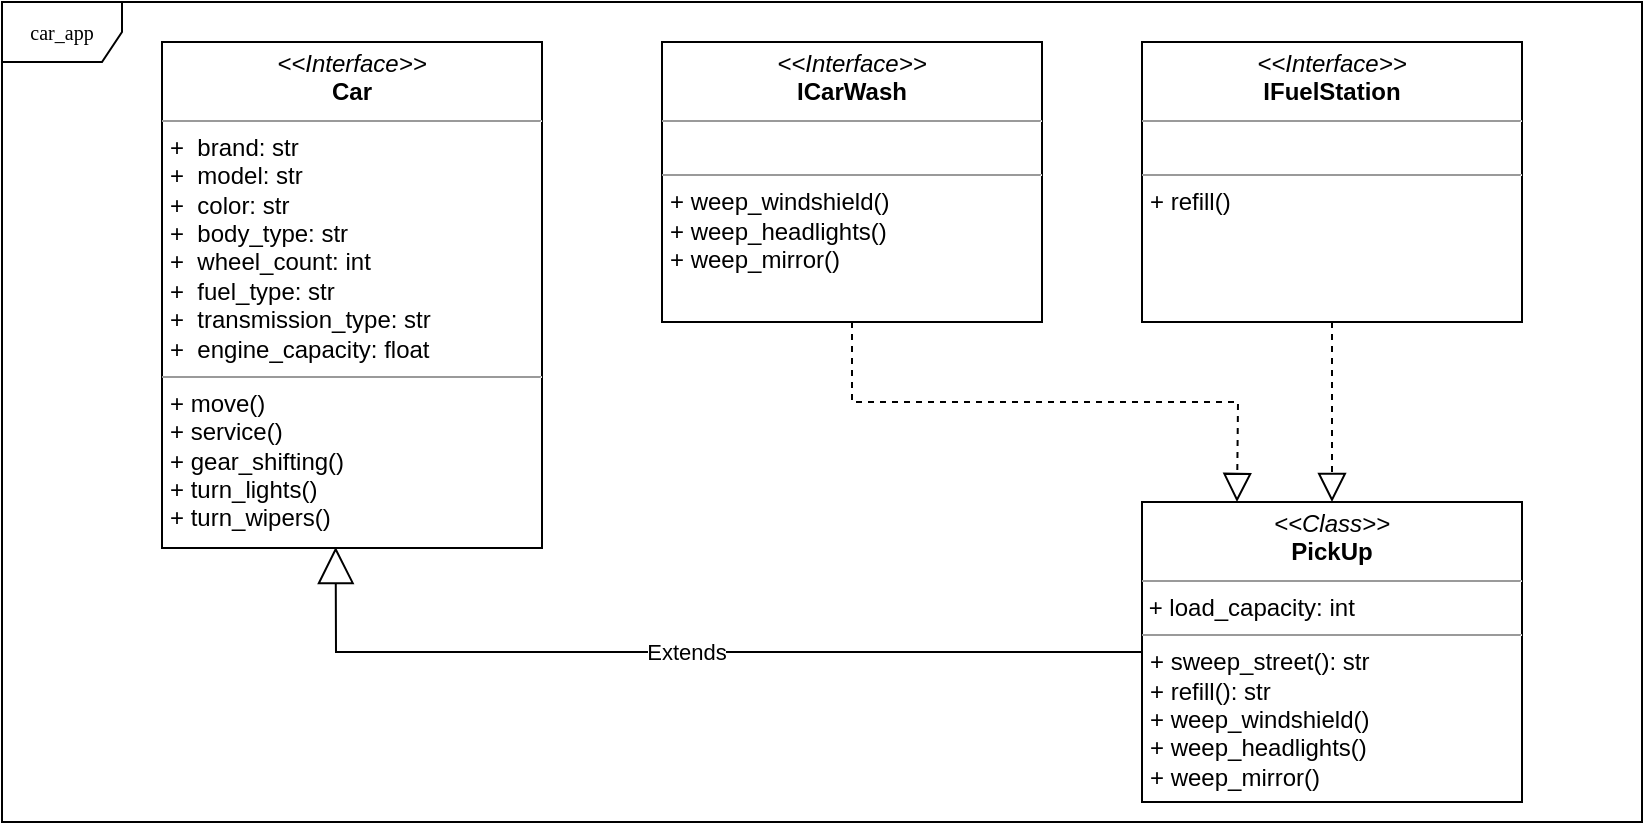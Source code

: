 <mxfile version="22.1.3" type="device">
  <diagram name="Page-1" id="c4acf3e9-155e-7222-9cf6-157b1a14988f">
    <mxGraphModel dx="1290" dy="534" grid="1" gridSize="10" guides="1" tooltips="1" connect="1" arrows="1" fold="1" page="1" pageScale="1" pageWidth="850" pageHeight="1100" background="none" math="0" shadow="0">
      <root>
        <mxCell id="0" />
        <mxCell id="1" parent="0" />
        <mxCell id="17acba5748e5396b-1" value="car_app" style="shape=umlFrame;whiteSpace=wrap;html=1;rounded=0;shadow=0;comic=0;labelBackgroundColor=none;strokeWidth=1;fontFamily=Verdana;fontSize=10;align=center;" parent="1" vertex="1">
          <mxGeometry x="20" y="20" width="820" height="410" as="geometry" />
        </mxCell>
        <mxCell id="5d2195bd80daf111-18" value="&lt;p style=&quot;margin:0px;margin-top:4px;text-align:center;&quot;&gt;&lt;i&gt;&amp;lt;&amp;lt;Interface&amp;gt;&amp;gt;&lt;/i&gt;&lt;br&gt;&lt;b&gt;Car&lt;/b&gt;&lt;/p&gt;&lt;hr size=&quot;1&quot;&gt;&lt;p style=&quot;margin:0px;margin-left:4px;&quot;&gt;+&amp;nbsp; brand: str&lt;/p&gt;&lt;p style=&quot;margin:0px;margin-left:4px;&quot;&gt;+&amp;nbsp; model: str&lt;/p&gt;&lt;p style=&quot;margin:0px;margin-left:4px;&quot;&gt;+&amp;nbsp; color: str&lt;/p&gt;&lt;p style=&quot;margin:0px;margin-left:4px;&quot;&gt;+&amp;nbsp; body_type: str&lt;/p&gt;&lt;p style=&quot;margin:0px;margin-left:4px;&quot;&gt;+&amp;nbsp; wheel_count: int&lt;/p&gt;&lt;p style=&quot;margin:0px;margin-left:4px;&quot;&gt;+&amp;nbsp; fuel_type: str&lt;/p&gt;&lt;p style=&quot;margin:0px;margin-left:4px;&quot;&gt;+&amp;nbsp; transmission_type: str&lt;/p&gt;&lt;p style=&quot;margin:0px;margin-left:4px;&quot;&gt;&lt;span style=&quot;background-color: initial;&quot;&gt;+&amp;nbsp; engine_capacity: float&lt;/span&gt;&lt;/p&gt;&lt;hr size=&quot;1&quot;&gt;&lt;p style=&quot;margin:0px;margin-left:4px;&quot;&gt;+&amp;nbsp;move()&lt;/p&gt;&lt;p style=&quot;margin:0px;margin-left:4px;&quot;&gt;+ service()&lt;/p&gt;&lt;p style=&quot;margin:0px;margin-left:4px;&quot;&gt;+ gear_shifting()&lt;/p&gt;&lt;p style=&quot;margin:0px;margin-left:4px;&quot;&gt;+ turn_lights()&lt;/p&gt;&lt;p style=&quot;margin:0px;margin-left:4px;&quot;&gt;&lt;span style=&quot;background-color: initial;&quot;&gt;+ turn_wipers&lt;/span&gt;()&lt;br&gt;&lt;/p&gt;" style="verticalAlign=top;align=left;overflow=fill;fontSize=12;fontFamily=Helvetica;html=1;rounded=0;shadow=0;comic=0;labelBackgroundColor=none;strokeWidth=1" parent="1" vertex="1">
          <mxGeometry x="100" y="40" width="190" height="253" as="geometry" />
        </mxCell>
        <mxCell id="5d2195bd80daf111-19" value="&lt;p style=&quot;margin:0px;margin-top:4px;text-align:center;&quot;&gt;&lt;i&gt;&amp;lt;&amp;lt;Interface&amp;gt;&amp;gt;&lt;/i&gt;&lt;br&gt;&lt;b&gt;ICarWash&lt;/b&gt;&lt;br&gt;&lt;/p&gt;&lt;hr size=&quot;1&quot;&gt;&lt;p style=&quot;margin:0px;margin-left:4px;&quot;&gt;&lt;br&gt;&lt;/p&gt;&lt;hr size=&quot;1&quot;&gt;&lt;p style=&quot;margin:0px;margin-left:4px;&quot;&gt;+ weep_windshield()&lt;br&gt;+ weep_headlights()&lt;/p&gt;&lt;p style=&quot;margin:0px;margin-left:4px;&quot;&gt;+&amp;nbsp;weep_mirror()&lt;/p&gt;" style="verticalAlign=top;align=left;overflow=fill;fontSize=12;fontFamily=Helvetica;html=1;rounded=0;shadow=0;comic=0;labelBackgroundColor=none;strokeWidth=1" parent="1" vertex="1">
          <mxGeometry x="350" y="40" width="190" height="140" as="geometry" />
        </mxCell>
        <mxCell id="5d2195bd80daf111-20" value="&lt;p style=&quot;margin:0px;margin-top:4px;text-align:center;&quot;&gt;&lt;i&gt;&amp;lt;&amp;lt;Interface&amp;gt;&amp;gt;&lt;/i&gt;&lt;br&gt;&lt;b&gt;IFuelStation&lt;/b&gt;&lt;br&gt;&lt;/p&gt;&lt;hr size=&quot;1&quot;&gt;&lt;p style=&quot;margin:0px;margin-left:4px;&quot;&gt;&lt;br&gt;&lt;/p&gt;&lt;hr size=&quot;1&quot;&gt;&lt;p style=&quot;margin:0px;margin-left:4px;&quot;&gt;+ refill()&lt;br&gt;&lt;br&gt;&lt;/p&gt;" style="verticalAlign=top;align=left;overflow=fill;fontSize=12;fontFamily=Helvetica;html=1;rounded=0;shadow=0;comic=0;labelBackgroundColor=none;strokeWidth=1" parent="1" vertex="1">
          <mxGeometry x="590" y="40" width="190" height="140" as="geometry" />
        </mxCell>
        <mxCell id="WMDSZ3x2GdVp3NlJt7Bk-1" value="&lt;p style=&quot;margin:0px;margin-top:4px;text-align:center;&quot;&gt;&lt;i&gt;&amp;lt;&amp;lt;Class&amp;gt;&amp;gt;&lt;/i&gt;&lt;br&gt;&lt;b&gt;PickUp&lt;/b&gt;&lt;br&gt;&lt;/p&gt;&lt;hr size=&quot;1&quot;&gt;&lt;p style=&quot;margin:0px;margin-left:4px;&quot;&gt;&lt;/p&gt;&amp;nbsp;+ load_capacity: int&lt;hr size=&quot;1&quot;&gt;&lt;p style=&quot;margin:0px;margin-left:4px;&quot;&gt;+&amp;nbsp;sweep_street&lt;span style=&quot;background-color: initial;&quot;&gt;(): str&lt;/span&gt;&lt;/p&gt;&lt;p style=&quot;margin:0px;margin-left:4px;&quot;&gt;+&amp;nbsp;refill(): str&lt;/p&gt;&lt;p style=&quot;border-color: var(--border-color); margin: 0px 0px 0px 4px;&quot;&gt;+ weep_windshield()&lt;br style=&quot;border-color: var(--border-color);&quot;&gt;+ weep_headlights()&lt;/p&gt;&lt;p style=&quot;border-color: var(--border-color); margin: 0px 0px 0px 4px;&quot;&gt;+&amp;nbsp;weep_mirror()&lt;/p&gt;" style="verticalAlign=top;align=left;overflow=fill;fontSize=12;fontFamily=Helvetica;html=1;rounded=0;shadow=0;comic=0;labelBackgroundColor=none;strokeWidth=1" parent="1" vertex="1">
          <mxGeometry x="590" y="270" width="190" height="150" as="geometry" />
        </mxCell>
        <mxCell id="nK-_40UpxFqsm1RScaCA-2" value="Extends" style="endArrow=block;endSize=16;endFill=0;html=1;rounded=0;exitX=0;exitY=0.5;exitDx=0;exitDy=0;entryX=0.457;entryY=0.998;entryDx=0;entryDy=0;entryPerimeter=0;" edge="1" parent="1" source="WMDSZ3x2GdVp3NlJt7Bk-1" target="5d2195bd80daf111-18">
          <mxGeometry width="160" relative="1" as="geometry">
            <mxPoint x="340" y="280" as="sourcePoint" />
            <mxPoint x="500" y="280" as="targetPoint" />
            <Array as="points">
              <mxPoint x="187" y="345" />
            </Array>
          </mxGeometry>
        </mxCell>
        <mxCell id="nK-_40UpxFqsm1RScaCA-5" value="" style="endArrow=block;dashed=1;endFill=0;endSize=12;html=1;rounded=0;exitX=0.5;exitY=1;exitDx=0;exitDy=0;" edge="1" parent="1" source="5d2195bd80daf111-20" target="WMDSZ3x2GdVp3NlJt7Bk-1">
          <mxGeometry width="160" relative="1" as="geometry">
            <mxPoint x="340" y="280" as="sourcePoint" />
            <mxPoint x="500" y="280" as="targetPoint" />
          </mxGeometry>
        </mxCell>
        <mxCell id="nK-_40UpxFqsm1RScaCA-6" value="" style="endArrow=block;dashed=1;endFill=0;endSize=12;html=1;rounded=0;entryX=0.25;entryY=0;entryDx=0;entryDy=0;exitX=0.5;exitY=1;exitDx=0;exitDy=0;" edge="1" parent="1" source="5d2195bd80daf111-19" target="WMDSZ3x2GdVp3NlJt7Bk-1">
          <mxGeometry width="160" relative="1" as="geometry">
            <mxPoint x="695" y="190" as="sourcePoint" />
            <mxPoint x="695" y="280" as="targetPoint" />
            <Array as="points">
              <mxPoint x="445" y="220" />
              <mxPoint x="638" y="220" />
            </Array>
          </mxGeometry>
        </mxCell>
      </root>
    </mxGraphModel>
  </diagram>
</mxfile>

